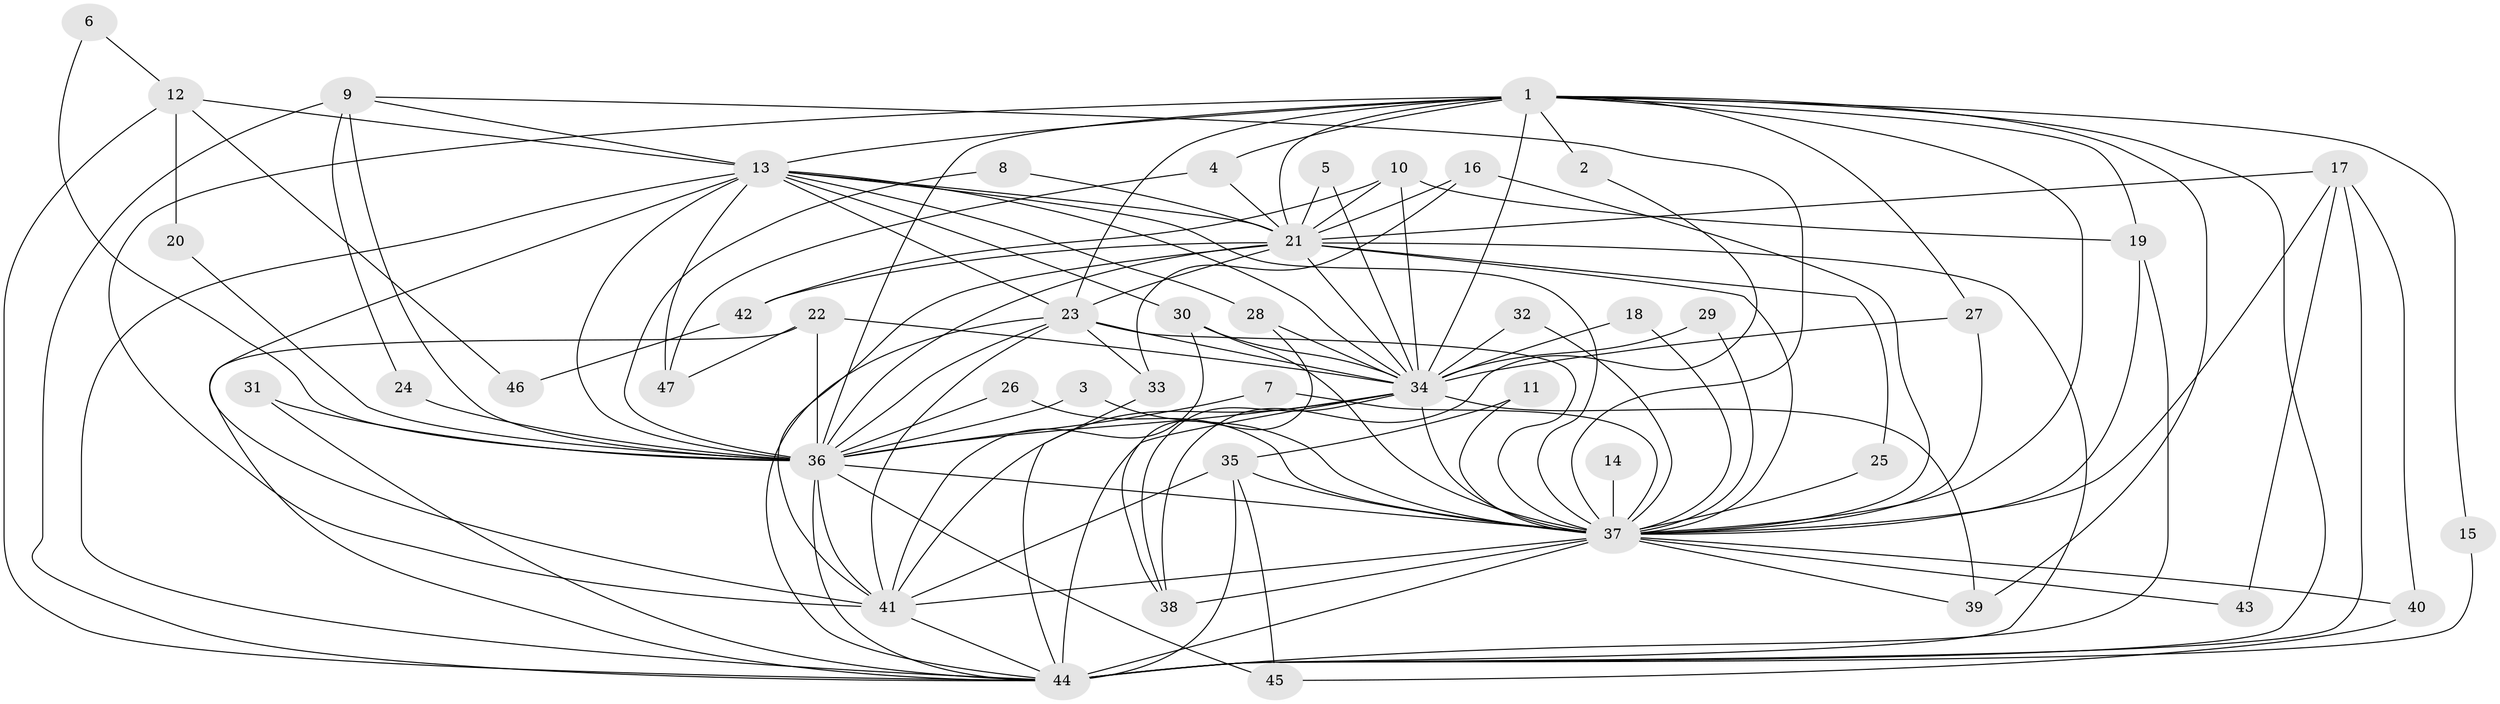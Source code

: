 // original degree distribution, {21: 0.01282051282051282, 14: 0.01282051282051282, 32: 0.01282051282051282, 24: 0.02564102564102564, 15: 0.01282051282051282, 13: 0.02564102564102564, 11: 0.01282051282051282, 20: 0.01282051282051282, 4: 0.07692307692307693, 3: 0.14102564102564102, 2: 0.5897435897435898, 5: 0.05128205128205128, 6: 0.01282051282051282}
// Generated by graph-tools (version 1.1) at 2025/36/03/04/25 23:36:34]
// undirected, 47 vertices, 126 edges
graph export_dot {
  node [color=gray90,style=filled];
  1;
  2;
  3;
  4;
  5;
  6;
  7;
  8;
  9;
  10;
  11;
  12;
  13;
  14;
  15;
  16;
  17;
  18;
  19;
  20;
  21;
  22;
  23;
  24;
  25;
  26;
  27;
  28;
  29;
  30;
  31;
  32;
  33;
  34;
  35;
  36;
  37;
  38;
  39;
  40;
  41;
  42;
  43;
  44;
  45;
  46;
  47;
  1 -- 2 [weight=2.0];
  1 -- 4 [weight=1.0];
  1 -- 13 [weight=2.0];
  1 -- 15 [weight=1.0];
  1 -- 19 [weight=1.0];
  1 -- 21 [weight=2.0];
  1 -- 23 [weight=2.0];
  1 -- 27 [weight=1.0];
  1 -- 34 [weight=2.0];
  1 -- 36 [weight=2.0];
  1 -- 37 [weight=2.0];
  1 -- 39 [weight=1.0];
  1 -- 41 [weight=2.0];
  1 -- 44 [weight=2.0];
  2 -- 38 [weight=1.0];
  3 -- 36 [weight=1.0];
  3 -- 37 [weight=1.0];
  4 -- 21 [weight=1.0];
  4 -- 47 [weight=1.0];
  5 -- 21 [weight=1.0];
  5 -- 34 [weight=1.0];
  6 -- 12 [weight=1.0];
  6 -- 36 [weight=1.0];
  7 -- 36 [weight=1.0];
  7 -- 37 [weight=1.0];
  8 -- 21 [weight=1.0];
  8 -- 36 [weight=1.0];
  9 -- 13 [weight=1.0];
  9 -- 24 [weight=1.0];
  9 -- 36 [weight=1.0];
  9 -- 37 [weight=1.0];
  9 -- 44 [weight=1.0];
  10 -- 19 [weight=1.0];
  10 -- 21 [weight=1.0];
  10 -- 34 [weight=1.0];
  10 -- 42 [weight=1.0];
  11 -- 35 [weight=1.0];
  11 -- 37 [weight=1.0];
  12 -- 13 [weight=1.0];
  12 -- 20 [weight=1.0];
  12 -- 44 [weight=1.0];
  12 -- 46 [weight=1.0];
  13 -- 21 [weight=1.0];
  13 -- 23 [weight=2.0];
  13 -- 28 [weight=1.0];
  13 -- 30 [weight=1.0];
  13 -- 34 [weight=1.0];
  13 -- 36 [weight=1.0];
  13 -- 37 [weight=1.0];
  13 -- 41 [weight=1.0];
  13 -- 44 [weight=1.0];
  13 -- 47 [weight=1.0];
  14 -- 37 [weight=1.0];
  15 -- 44 [weight=1.0];
  16 -- 21 [weight=1.0];
  16 -- 33 [weight=1.0];
  16 -- 37 [weight=1.0];
  17 -- 21 [weight=1.0];
  17 -- 37 [weight=1.0];
  17 -- 40 [weight=1.0];
  17 -- 43 [weight=1.0];
  17 -- 44 [weight=1.0];
  18 -- 34 [weight=1.0];
  18 -- 37 [weight=1.0];
  19 -- 37 [weight=1.0];
  19 -- 44 [weight=1.0];
  20 -- 36 [weight=1.0];
  21 -- 23 [weight=1.0];
  21 -- 25 [weight=1.0];
  21 -- 34 [weight=1.0];
  21 -- 36 [weight=1.0];
  21 -- 37 [weight=1.0];
  21 -- 41 [weight=1.0];
  21 -- 42 [weight=1.0];
  21 -- 44 [weight=3.0];
  22 -- 34 [weight=1.0];
  22 -- 36 [weight=1.0];
  22 -- 44 [weight=1.0];
  22 -- 47 [weight=1.0];
  23 -- 33 [weight=1.0];
  23 -- 34 [weight=2.0];
  23 -- 36 [weight=2.0];
  23 -- 37 [weight=1.0];
  23 -- 41 [weight=1.0];
  23 -- 44 [weight=1.0];
  24 -- 36 [weight=2.0];
  25 -- 37 [weight=1.0];
  26 -- 36 [weight=1.0];
  26 -- 37 [weight=1.0];
  27 -- 34 [weight=1.0];
  27 -- 37 [weight=1.0];
  28 -- 34 [weight=1.0];
  28 -- 38 [weight=1.0];
  29 -- 34 [weight=1.0];
  29 -- 37 [weight=1.0];
  30 -- 34 [weight=1.0];
  30 -- 37 [weight=1.0];
  30 -- 41 [weight=1.0];
  31 -- 36 [weight=1.0];
  31 -- 44 [weight=1.0];
  32 -- 34 [weight=1.0];
  32 -- 37 [weight=1.0];
  33 -- 44 [weight=1.0];
  34 -- 36 [weight=1.0];
  34 -- 37 [weight=1.0];
  34 -- 38 [weight=1.0];
  34 -- 39 [weight=1.0];
  34 -- 41 [weight=1.0];
  34 -- 44 [weight=1.0];
  35 -- 37 [weight=1.0];
  35 -- 41 [weight=1.0];
  35 -- 44 [weight=1.0];
  35 -- 45 [weight=1.0];
  36 -- 37 [weight=1.0];
  36 -- 41 [weight=1.0];
  36 -- 44 [weight=3.0];
  36 -- 45 [weight=1.0];
  37 -- 38 [weight=1.0];
  37 -- 39 [weight=1.0];
  37 -- 40 [weight=1.0];
  37 -- 41 [weight=2.0];
  37 -- 43 [weight=1.0];
  37 -- 44 [weight=2.0];
  40 -- 45 [weight=1.0];
  41 -- 44 [weight=2.0];
  42 -- 46 [weight=1.0];
}
